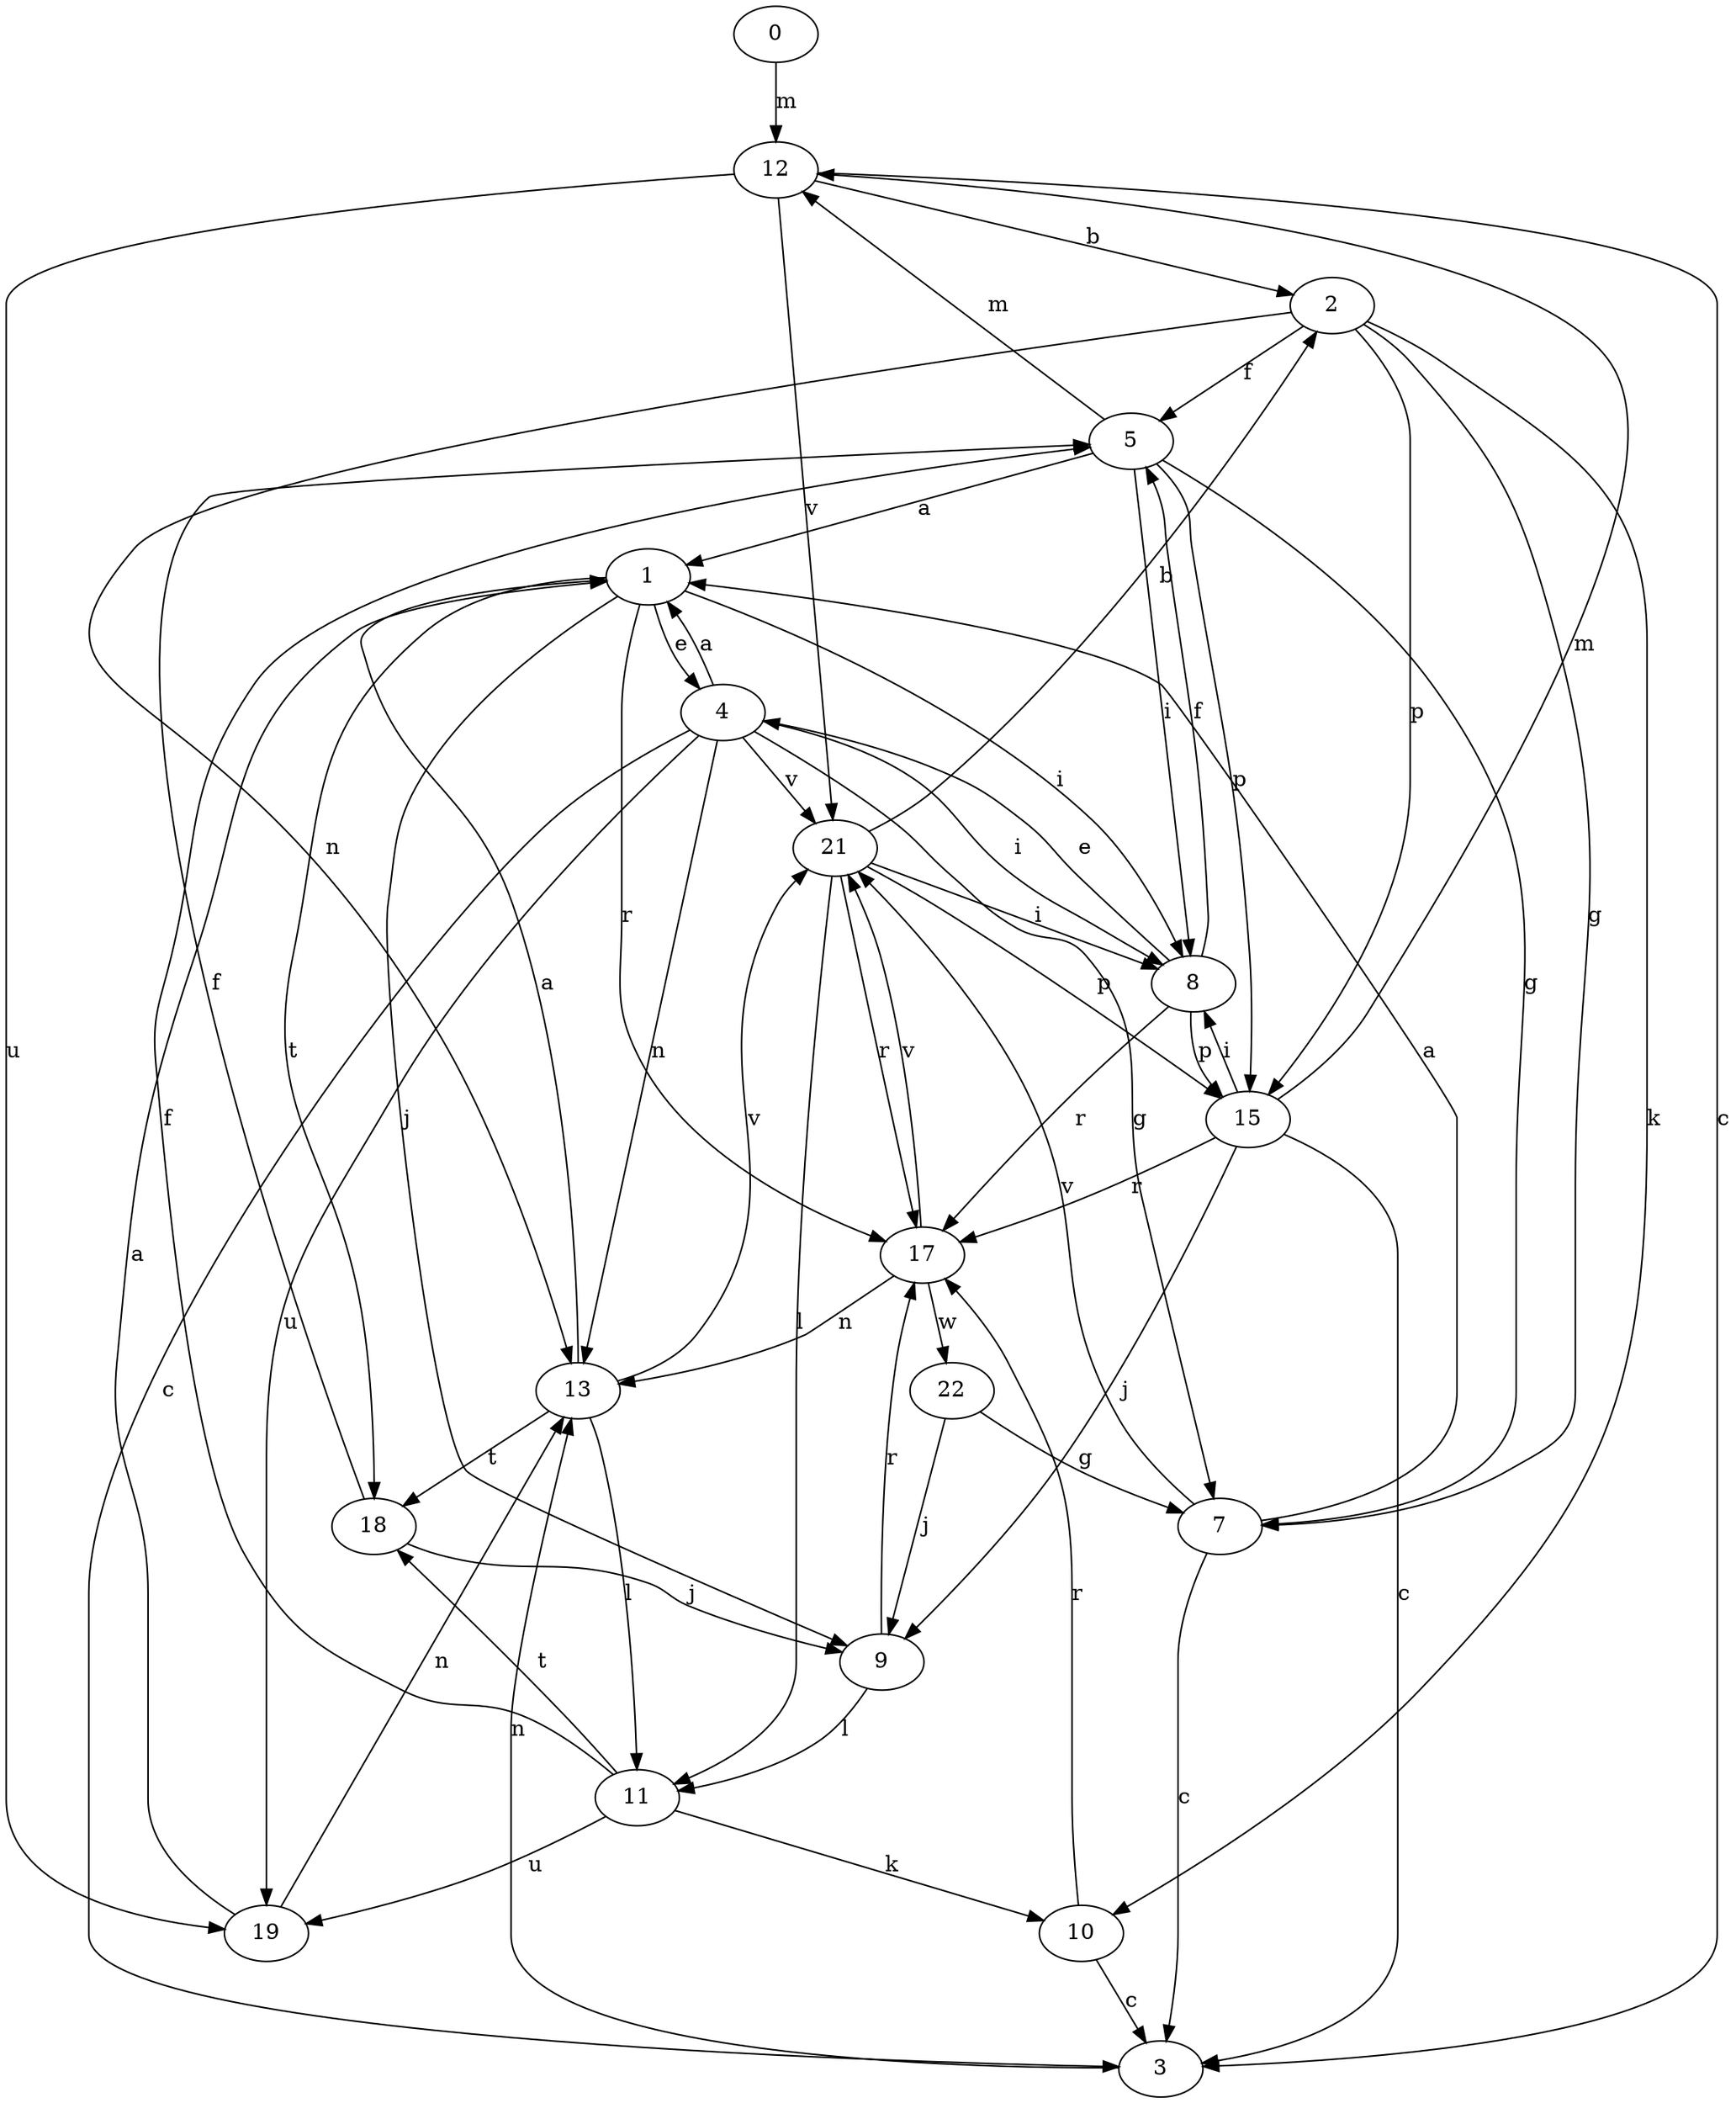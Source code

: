 strict digraph  {
0;
1;
2;
3;
4;
5;
7;
8;
9;
10;
11;
12;
13;
15;
17;
18;
19;
21;
22;
0 -> 12  [label=m];
1 -> 4  [label=e];
1 -> 8  [label=i];
1 -> 9  [label=j];
1 -> 17  [label=r];
1 -> 18  [label=t];
2 -> 5  [label=f];
2 -> 7  [label=g];
2 -> 10  [label=k];
2 -> 13  [label=n];
2 -> 15  [label=p];
3 -> 13  [label=n];
4 -> 1  [label=a];
4 -> 3  [label=c];
4 -> 7  [label=g];
4 -> 8  [label=i];
4 -> 13  [label=n];
4 -> 19  [label=u];
4 -> 21  [label=v];
5 -> 1  [label=a];
5 -> 7  [label=g];
5 -> 8  [label=i];
5 -> 12  [label=m];
5 -> 15  [label=p];
7 -> 1  [label=a];
7 -> 3  [label=c];
7 -> 21  [label=v];
8 -> 4  [label=e];
8 -> 5  [label=f];
8 -> 15  [label=p];
8 -> 17  [label=r];
9 -> 11  [label=l];
9 -> 17  [label=r];
10 -> 3  [label=c];
10 -> 17  [label=r];
11 -> 5  [label=f];
11 -> 10  [label=k];
11 -> 18  [label=t];
11 -> 19  [label=u];
12 -> 2  [label=b];
12 -> 3  [label=c];
12 -> 19  [label=u];
12 -> 21  [label=v];
13 -> 1  [label=a];
13 -> 11  [label=l];
13 -> 18  [label=t];
13 -> 21  [label=v];
15 -> 3  [label=c];
15 -> 8  [label=i];
15 -> 9  [label=j];
15 -> 12  [label=m];
15 -> 17  [label=r];
17 -> 13  [label=n];
17 -> 21  [label=v];
17 -> 22  [label=w];
18 -> 5  [label=f];
18 -> 9  [label=j];
19 -> 1  [label=a];
19 -> 13  [label=n];
21 -> 2  [label=b];
21 -> 8  [label=i];
21 -> 11  [label=l];
21 -> 15  [label=p];
21 -> 17  [label=r];
22 -> 7  [label=g];
22 -> 9  [label=j];
}
